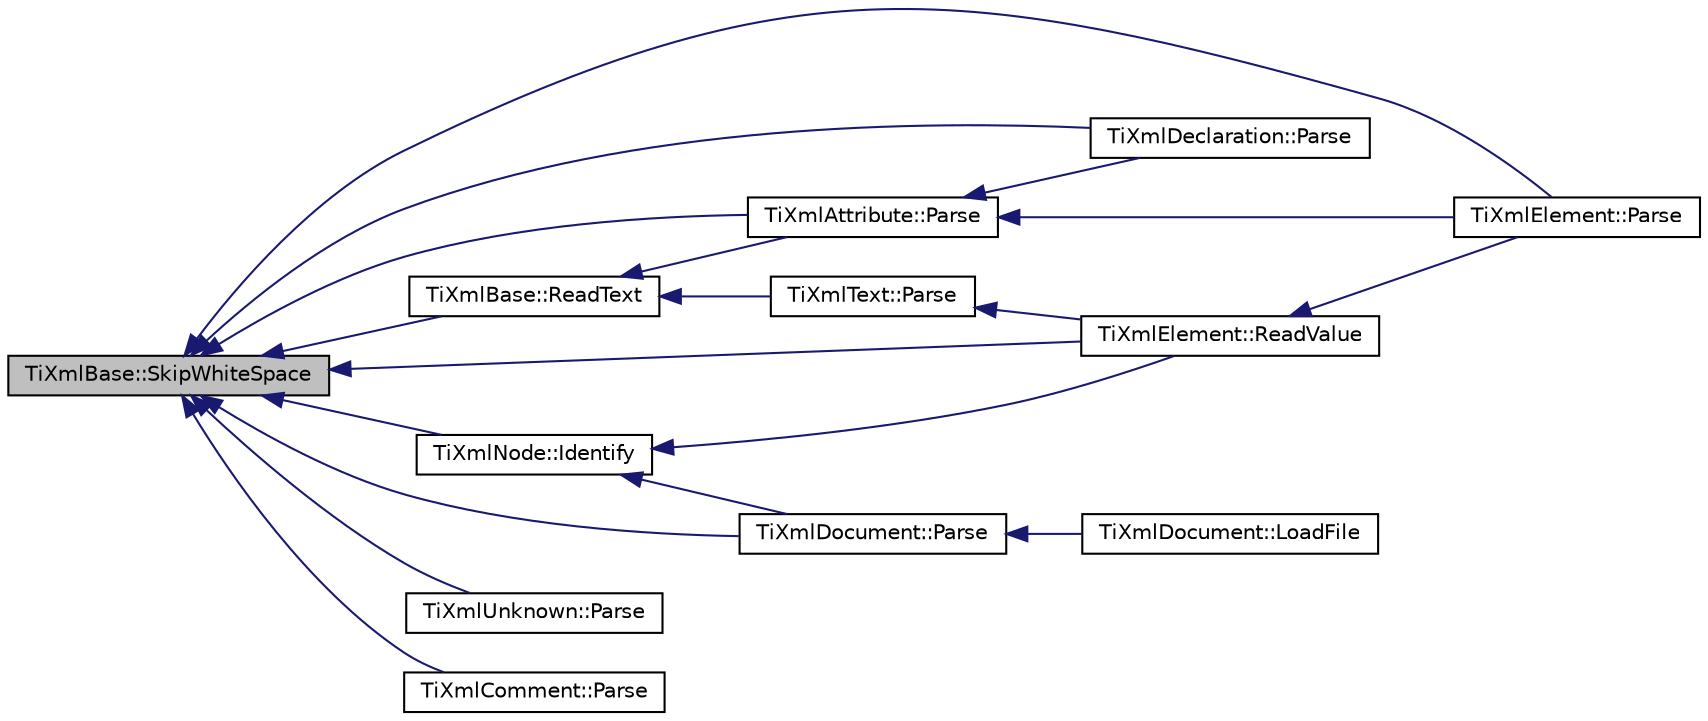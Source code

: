 digraph "TiXmlBase::SkipWhiteSpace"
{
  edge [fontname="Helvetica",fontsize="10",labelfontname="Helvetica",labelfontsize="10"];
  node [fontname="Helvetica",fontsize="10",shape=record];
  rankdir="LR";
  Node1 [label="TiXmlBase::SkipWhiteSpace",height=0.2,width=0.4,color="black", fillcolor="grey75", style="filled" fontcolor="black"];
  Node1 -> Node2 [dir="back",color="midnightblue",fontsize="10",style="solid",fontname="Helvetica"];
  Node2 [label="TiXmlBase::ReadText",height=0.2,width=0.4,color="black", fillcolor="white", style="filled",URL="$class_ti_xml_base.html#aa646c74921aa33156968b802bbf5566e"];
  Node2 -> Node3 [dir="back",color="midnightblue",fontsize="10",style="solid",fontname="Helvetica"];
  Node3 [label="TiXmlAttribute::Parse",height=0.2,width=0.4,color="black", fillcolor="white", style="filled",URL="$class_ti_xml_attribute.html#ad62774421b814894b995af3b5d231dda"];
  Node3 -> Node4 [dir="back",color="midnightblue",fontsize="10",style="solid",fontname="Helvetica"];
  Node4 [label="TiXmlElement::Parse",height=0.2,width=0.4,color="black", fillcolor="white", style="filled",URL="$class_ti_xml_element.html#af95c9165159fd9dfdcc5b894a3fcf85b"];
  Node3 -> Node5 [dir="back",color="midnightblue",fontsize="10",style="solid",fontname="Helvetica"];
  Node5 [label="TiXmlDeclaration::Parse",height=0.2,width=0.4,color="black", fillcolor="white", style="filled",URL="$class_ti_xml_declaration.html#a9839ea97ed687a2b7342fd7b0f04361b"];
  Node2 -> Node6 [dir="back",color="midnightblue",fontsize="10",style="solid",fontname="Helvetica"];
  Node6 [label="TiXmlText::Parse",height=0.2,width=0.4,color="black", fillcolor="white", style="filled",URL="$class_ti_xml_text.html#a8d2dcfa41fc73d3e62dacc2fcf633819"];
  Node6 -> Node7 [dir="back",color="midnightblue",fontsize="10",style="solid",fontname="Helvetica"];
  Node7 [label="TiXmlElement::ReadValue",height=0.2,width=0.4,color="black", fillcolor="white", style="filled",URL="$class_ti_xml_element.html#ac786bce103042d3837c4cc2ff6967d41"];
  Node7 -> Node4 [dir="back",color="midnightblue",fontsize="10",style="solid",fontname="Helvetica"];
  Node1 -> Node8 [dir="back",color="midnightblue",fontsize="10",style="solid",fontname="Helvetica"];
  Node8 [label="TiXmlDocument::Parse",height=0.2,width=0.4,color="black", fillcolor="white", style="filled",URL="$class_ti_xml_document.html#a789ad2f06f93d52bdb5570b2f3670289"];
  Node8 -> Node9 [dir="back",color="midnightblue",fontsize="10",style="solid",fontname="Helvetica"];
  Node9 [label="TiXmlDocument::LoadFile",height=0.2,width=0.4,color="black", fillcolor="white", style="filled",URL="$class_ti_xml_document.html#a41f6fe7200864d1dca663d230caf8db6"];
  Node1 -> Node10 [dir="back",color="midnightblue",fontsize="10",style="solid",fontname="Helvetica"];
  Node10 [label="TiXmlNode::Identify",height=0.2,width=0.4,color="black", fillcolor="white", style="filled",URL="$class_ti_xml_node.html#ac1e3a8e7578be463b04617786120c2bb"];
  Node10 -> Node8 [dir="back",color="midnightblue",fontsize="10",style="solid",fontname="Helvetica"];
  Node10 -> Node7 [dir="back",color="midnightblue",fontsize="10",style="solid",fontname="Helvetica"];
  Node1 -> Node4 [dir="back",color="midnightblue",fontsize="10",style="solid",fontname="Helvetica"];
  Node1 -> Node7 [dir="back",color="midnightblue",fontsize="10",style="solid",fontname="Helvetica"];
  Node1 -> Node11 [dir="back",color="midnightblue",fontsize="10",style="solid",fontname="Helvetica"];
  Node11 [label="TiXmlUnknown::Parse",height=0.2,width=0.4,color="black", fillcolor="white", style="filled",URL="$class_ti_xml_unknown.html#aa51c2694e4177b5f0b5429ee5a81b58d"];
  Node1 -> Node12 [dir="back",color="midnightblue",fontsize="10",style="solid",fontname="Helvetica"];
  Node12 [label="TiXmlComment::Parse",height=0.2,width=0.4,color="black", fillcolor="white", style="filled",URL="$class_ti_xml_comment.html#a43bddc18ac057734b41d84653b71d3e0"];
  Node1 -> Node3 [dir="back",color="midnightblue",fontsize="10",style="solid",fontname="Helvetica"];
  Node1 -> Node5 [dir="back",color="midnightblue",fontsize="10",style="solid",fontname="Helvetica"];
}
